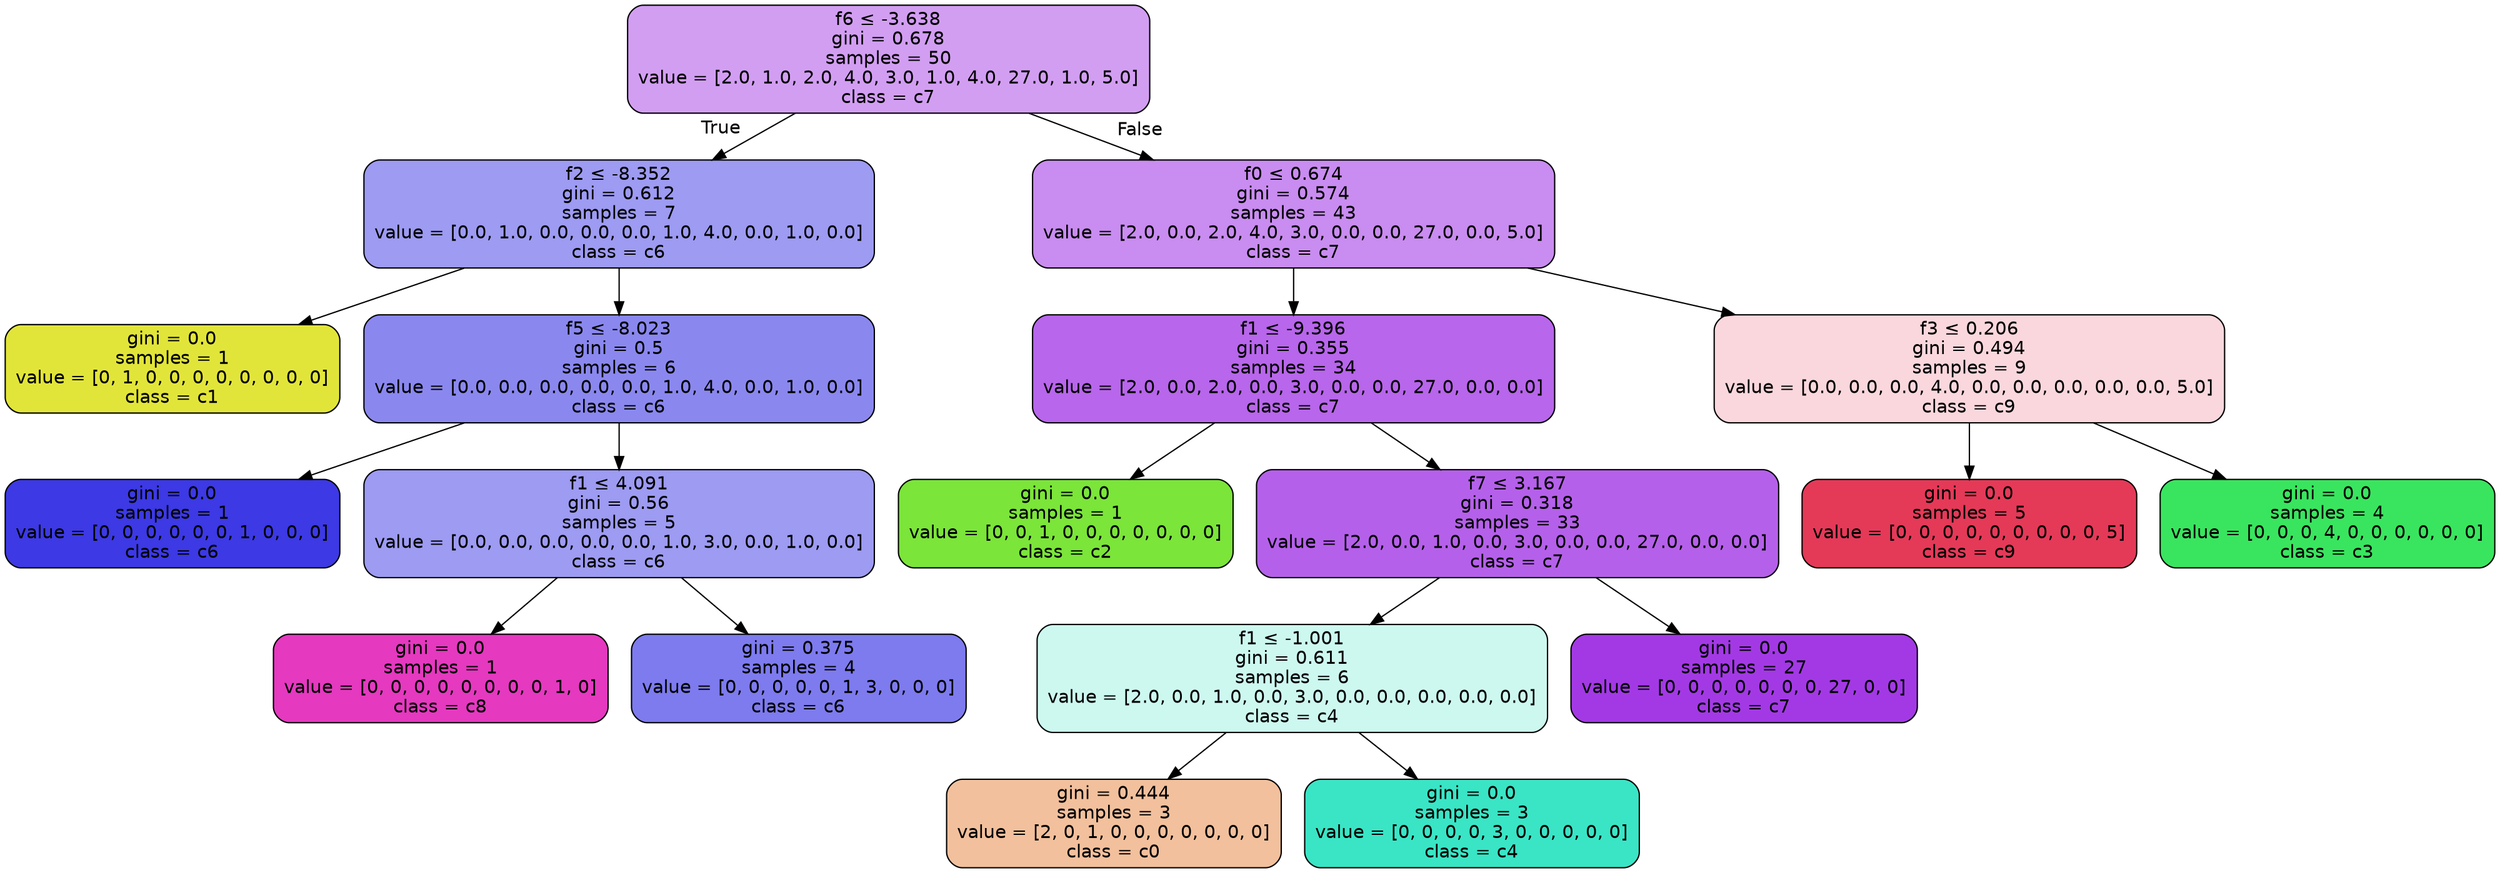 digraph Tree {
node [shape=box, style="filled, rounded", color="black", fontname=helvetica] ;
edge [fontname=helvetica] ;
0 [label=<f6 &le; -3.638<br/>gini = 0.678<br/>samples = 50<br/>value = [2.0, 1.0, 2.0, 4.0, 3.0, 1.0, 4.0, 27.0, 1.0, 5.0]<br/>class = c7>, fillcolor="#a339e57d"] ;
1 [label=<f2 &le; -8.352<br/>gini = 0.612<br/>samples = 7<br/>value = [0.0, 1.0, 0.0, 0.0, 0.0, 1.0, 4.0, 0.0, 1.0, 0.0]<br/>class = c6>, fillcolor="#3c39e580"] ;
0 -> 1 [labeldistance=2.5, labelangle=45, headlabel="True"] ;
7 [label=<gini = 0.0<br/>samples = 1<br/>value = [0, 1, 0, 0, 0, 0, 0, 0, 0, 0]<br/>class = c1>, fillcolor="#e2e539ff"] ;
1 -> 7 ;
2 [label=<f5 &le; -8.023<br/>gini = 0.5<br/>samples = 6<br/>value = [0.0, 0.0, 0.0, 0.0, 0.0, 1.0, 4.0, 0.0, 1.0, 0.0]<br/>class = c6>, fillcolor="#3c39e599"] ;
1 -> 2 ;
6 [label=<gini = 0.0<br/>samples = 1<br/>value = [0, 0, 0, 0, 0, 0, 1, 0, 0, 0]<br/>class = c6>, fillcolor="#3c39e5ff"] ;
2 -> 6 ;
3 [label=<f1 &le; 4.091<br/>gini = 0.56<br/>samples = 5<br/>value = [0.0, 0.0, 0.0, 0.0, 0.0, 1.0, 3.0, 0.0, 1.0, 0.0]<br/>class = c6>, fillcolor="#3c39e580"] ;
2 -> 3 ;
4 [label=<gini = 0.0<br/>samples = 1<br/>value = [0, 0, 0, 0, 0, 0, 0, 0, 1, 0]<br/>class = c8>, fillcolor="#e539c0ff"] ;
3 -> 4 ;
5 [label=<gini = 0.375<br/>samples = 4<br/>value = [0, 0, 0, 0, 0, 1, 3, 0, 0, 0]<br/>class = c6>, fillcolor="#3c39e5aa"] ;
3 -> 5 ;
8 [label=<f0 &le; 0.674<br/>gini = 0.574<br/>samples = 43<br/>value = [2.0, 0.0, 2.0, 4.0, 3.0, 0.0, 0.0, 27.0, 0.0, 5.0]<br/>class = c7>, fillcolor="#a339e594"] ;
0 -> 8 [labeldistance=2.5, labelangle=-45, headlabel="False"] ;
9 [label=<f1 &le; -9.396<br/>gini = 0.355<br/>samples = 34<br/>value = [2.0, 0.0, 2.0, 0.0, 3.0, 0.0, 0.0, 27.0, 0.0, 0.0]<br/>class = c7>, fillcolor="#a339e5c5"] ;
8 -> 9 ;
10 [label=<gini = 0.0<br/>samples = 1<br/>value = [0, 0, 1, 0, 0, 0, 0, 0, 0, 0]<br/>class = c2>, fillcolor="#7be539ff"] ;
9 -> 10 ;
11 [label=<f7 &le; 3.167<br/>gini = 0.318<br/>samples = 33<br/>value = [2.0, 0.0, 1.0, 0.0, 3.0, 0.0, 0.0, 27.0, 0.0, 0.0]<br/>class = c7>, fillcolor="#a339e5cc"] ;
9 -> 11 ;
12 [label=<f1 &le; -1.001<br/>gini = 0.611<br/>samples = 6<br/>value = [2.0, 0.0, 1.0, 0.0, 3.0, 0.0, 0.0, 0.0, 0.0, 0.0]<br/>class = c4>, fillcolor="#39e5c540"] ;
11 -> 12 ;
13 [label=<gini = 0.444<br/>samples = 3<br/>value = [2, 0, 1, 0, 0, 0, 0, 0, 0, 0]<br/>class = c0>, fillcolor="#e581397f"] ;
12 -> 13 ;
14 [label=<gini = 0.0<br/>samples = 3<br/>value = [0, 0, 0, 0, 3, 0, 0, 0, 0, 0]<br/>class = c4>, fillcolor="#39e5c5ff"] ;
12 -> 14 ;
15 [label=<gini = 0.0<br/>samples = 27<br/>value = [0, 0, 0, 0, 0, 0, 0, 27, 0, 0]<br/>class = c7>, fillcolor="#a339e5ff"] ;
11 -> 15 ;
16 [label=<f3 &le; 0.206<br/>gini = 0.494<br/>samples = 9<br/>value = [0.0, 0.0, 0.0, 4.0, 0.0, 0.0, 0.0, 0.0, 0.0, 5.0]<br/>class = c9>, fillcolor="#e5395833"] ;
8 -> 16 ;
17 [label=<gini = 0.0<br/>samples = 5<br/>value = [0, 0, 0, 0, 0, 0, 0, 0, 0, 5]<br/>class = c9>, fillcolor="#e53958ff"] ;
16 -> 17 ;
18 [label=<gini = 0.0<br/>samples = 4<br/>value = [0, 0, 0, 4, 0, 0, 0, 0, 0, 0]<br/>class = c3>, fillcolor="#39e55eff"] ;
16 -> 18 ;
}
